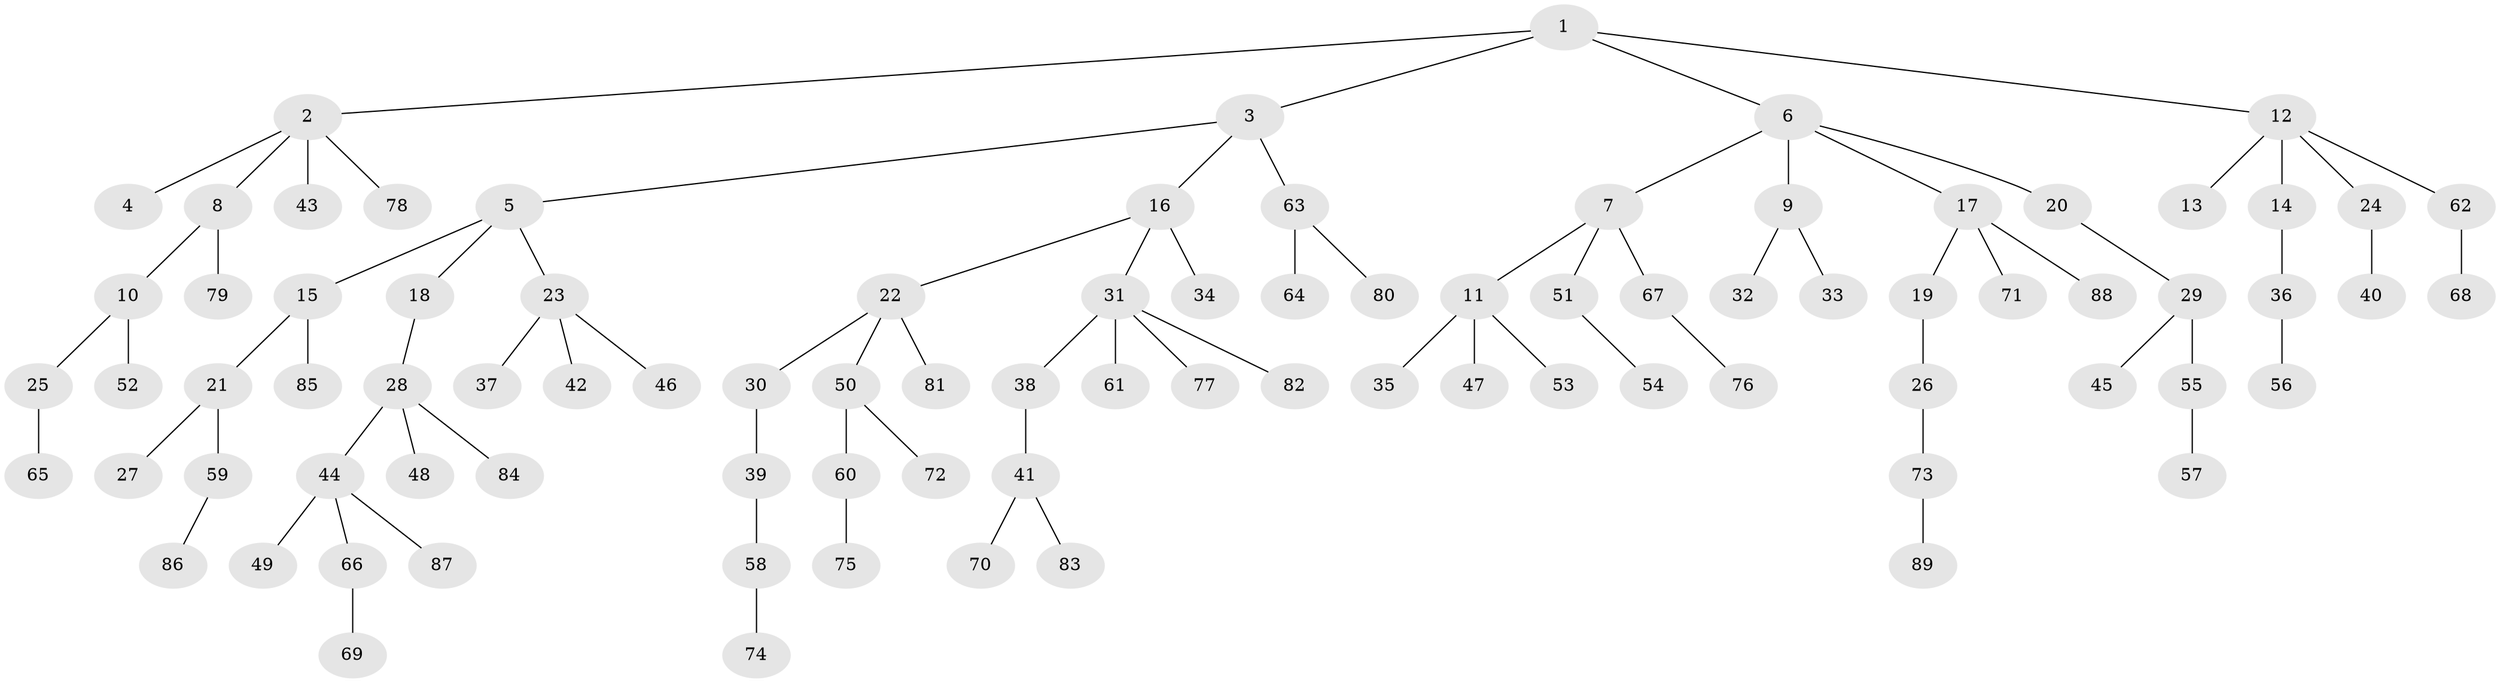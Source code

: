 // coarse degree distribution, {4: 0.12962962962962962, 5: 0.018518518518518517, 2: 0.2777777777777778, 1: 0.46296296296296297, 3: 0.1111111111111111}
// Generated by graph-tools (version 1.1) at 2025/51/03/04/25 22:51:28]
// undirected, 89 vertices, 88 edges
graph export_dot {
  node [color=gray90,style=filled];
  1;
  2;
  3;
  4;
  5;
  6;
  7;
  8;
  9;
  10;
  11;
  12;
  13;
  14;
  15;
  16;
  17;
  18;
  19;
  20;
  21;
  22;
  23;
  24;
  25;
  26;
  27;
  28;
  29;
  30;
  31;
  32;
  33;
  34;
  35;
  36;
  37;
  38;
  39;
  40;
  41;
  42;
  43;
  44;
  45;
  46;
  47;
  48;
  49;
  50;
  51;
  52;
  53;
  54;
  55;
  56;
  57;
  58;
  59;
  60;
  61;
  62;
  63;
  64;
  65;
  66;
  67;
  68;
  69;
  70;
  71;
  72;
  73;
  74;
  75;
  76;
  77;
  78;
  79;
  80;
  81;
  82;
  83;
  84;
  85;
  86;
  87;
  88;
  89;
  1 -- 2;
  1 -- 3;
  1 -- 6;
  1 -- 12;
  2 -- 4;
  2 -- 8;
  2 -- 43;
  2 -- 78;
  3 -- 5;
  3 -- 16;
  3 -- 63;
  5 -- 15;
  5 -- 18;
  5 -- 23;
  6 -- 7;
  6 -- 9;
  6 -- 17;
  6 -- 20;
  7 -- 11;
  7 -- 51;
  7 -- 67;
  8 -- 10;
  8 -- 79;
  9 -- 32;
  9 -- 33;
  10 -- 25;
  10 -- 52;
  11 -- 35;
  11 -- 47;
  11 -- 53;
  12 -- 13;
  12 -- 14;
  12 -- 24;
  12 -- 62;
  14 -- 36;
  15 -- 21;
  15 -- 85;
  16 -- 22;
  16 -- 31;
  16 -- 34;
  17 -- 19;
  17 -- 71;
  17 -- 88;
  18 -- 28;
  19 -- 26;
  20 -- 29;
  21 -- 27;
  21 -- 59;
  22 -- 30;
  22 -- 50;
  22 -- 81;
  23 -- 37;
  23 -- 42;
  23 -- 46;
  24 -- 40;
  25 -- 65;
  26 -- 73;
  28 -- 44;
  28 -- 48;
  28 -- 84;
  29 -- 45;
  29 -- 55;
  30 -- 39;
  31 -- 38;
  31 -- 61;
  31 -- 77;
  31 -- 82;
  36 -- 56;
  38 -- 41;
  39 -- 58;
  41 -- 70;
  41 -- 83;
  44 -- 49;
  44 -- 66;
  44 -- 87;
  50 -- 60;
  50 -- 72;
  51 -- 54;
  55 -- 57;
  58 -- 74;
  59 -- 86;
  60 -- 75;
  62 -- 68;
  63 -- 64;
  63 -- 80;
  66 -- 69;
  67 -- 76;
  73 -- 89;
}
